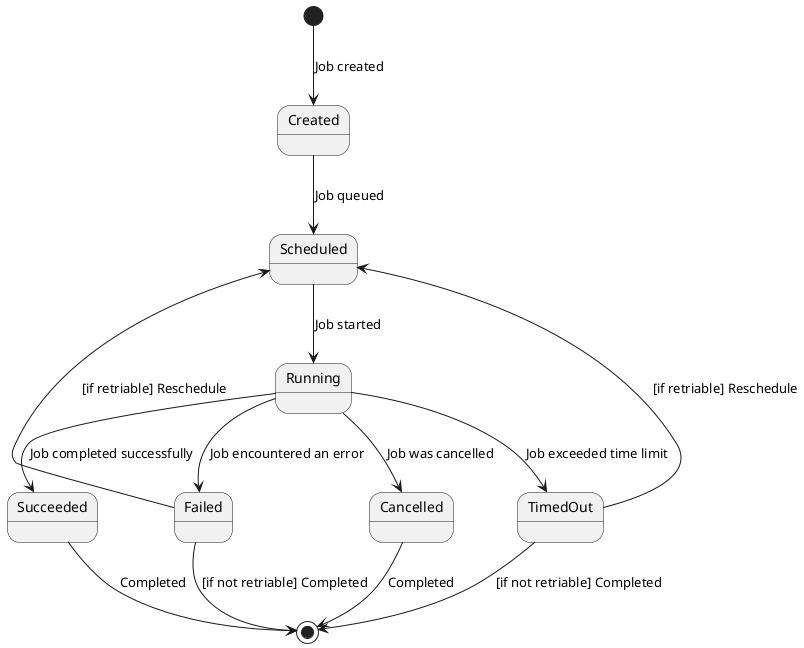 @startuml
[*] --> Created : Job created

Created --> Scheduled : Job queued
Scheduled --> Running : Job started
Running --> Succeeded : Job completed successfully
Running --> Failed : Job encountered an error
Running --> Cancelled : Job was cancelled
Running --> TimedOut : Job exceeded time limit

Failed --> Scheduled : [if retriable] Reschedule
Failed --> [*] : [if not retriable] Completed

Cancelled --> [*] : Completed
Succeeded --> [*] : Completed
TimedOut --> Scheduled : [if retriable] Reschedule
TimedOut --> [*] : [if not retriable] Completed

@enduml